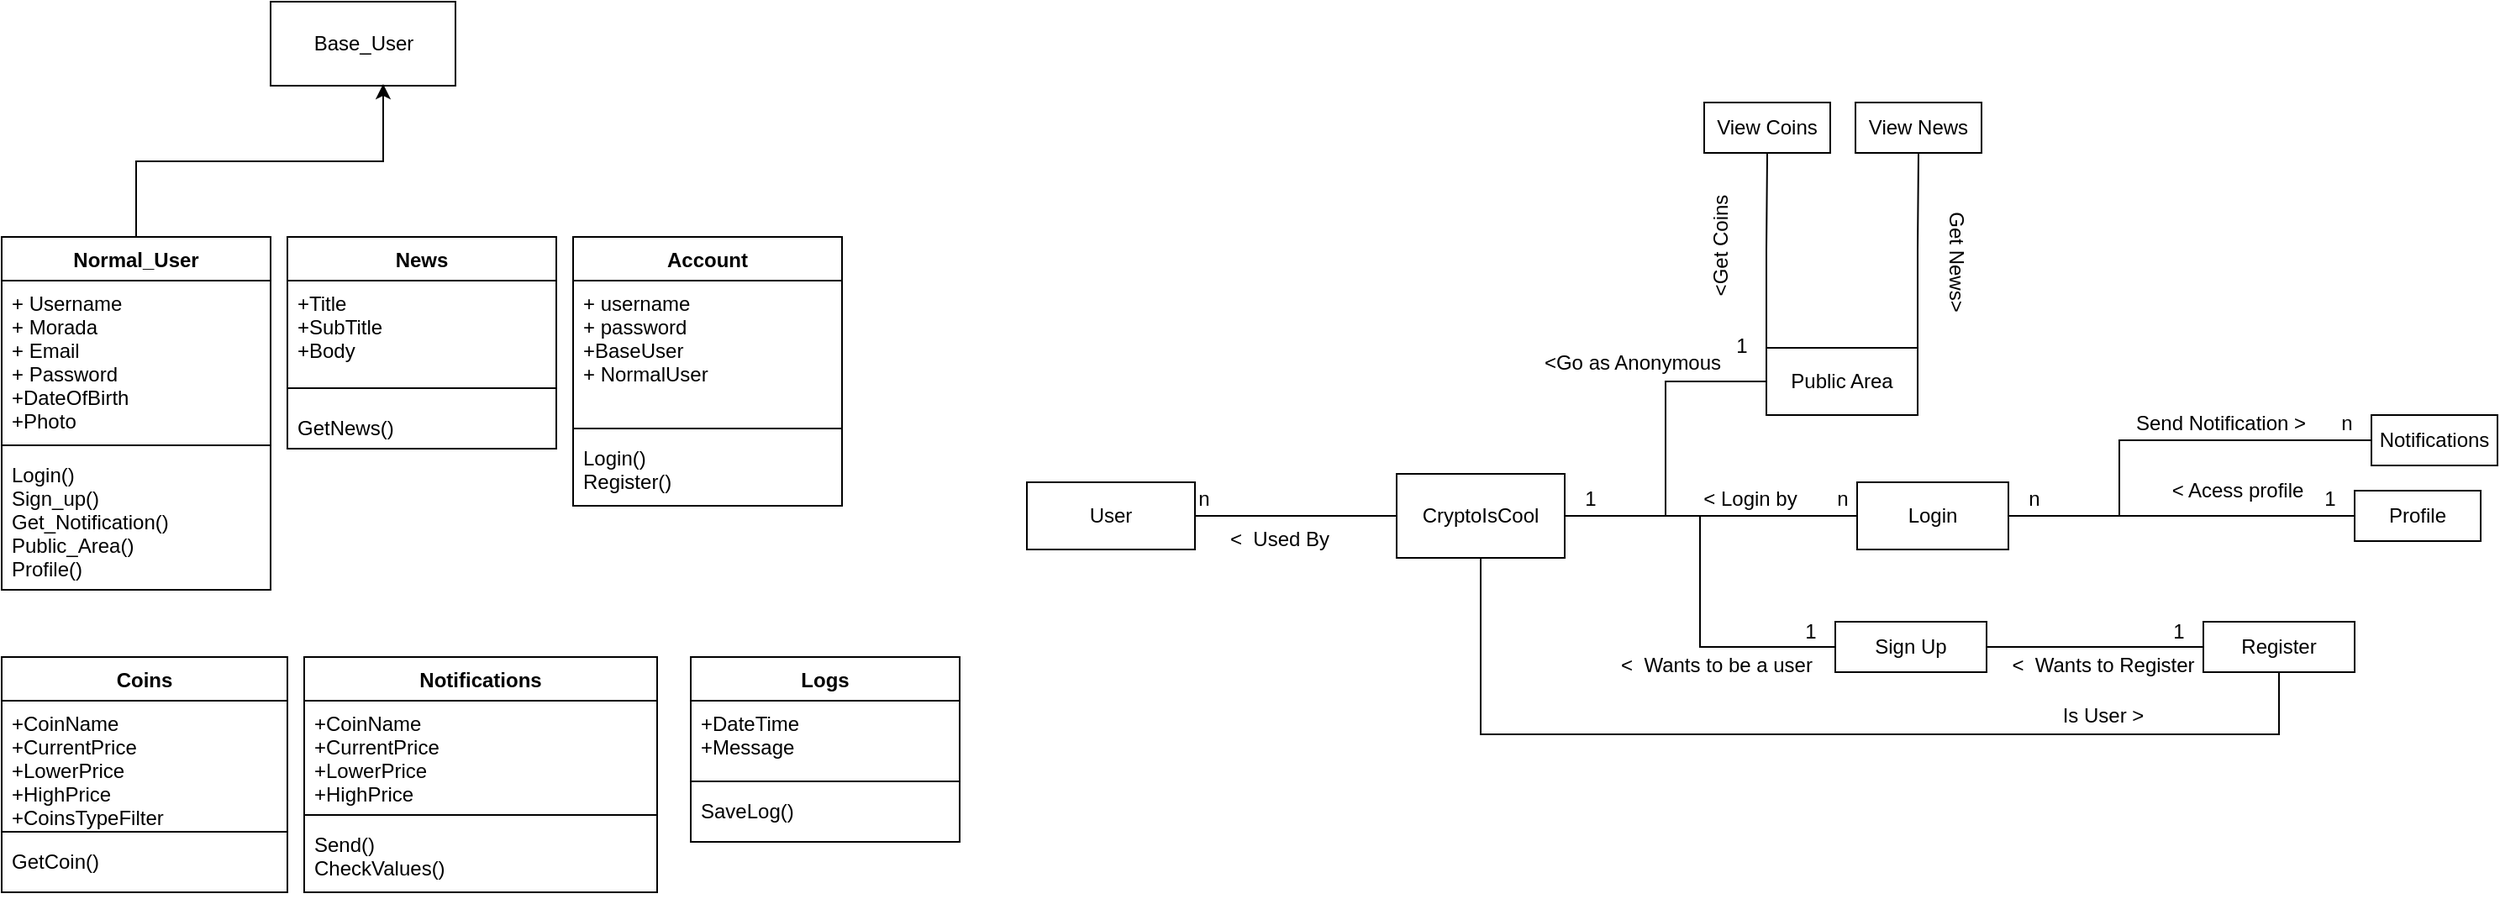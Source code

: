 <mxfile version="20.7.4" type="github">
  <diagram name="Page-1" id="c4acf3e9-155e-7222-9cf6-157b1a14988f">
    <mxGraphModel dx="1434" dy="782" grid="1" gridSize="10" guides="1" tooltips="1" connect="1" arrows="0" fold="1" page="1" pageScale="1" pageWidth="850" pageHeight="1100" background="none" math="0" shadow="0">
      <root>
        <mxCell id="0" />
        <mxCell id="1" parent="0" />
        <mxCell id="1kVBZCadghKIxwW6q3Z--1" value="Base_User" style="html=1;" parent="1" vertex="1">
          <mxGeometry x="200" y="20" width="110" height="50" as="geometry" />
        </mxCell>
        <mxCell id="1kVBZCadghKIxwW6q3Z--12" style="edgeStyle=orthogonalEdgeStyle;rounded=0;orthogonalLoop=1;jettySize=auto;html=1;exitX=0.5;exitY=0;exitDx=0;exitDy=0;entryX=0.609;entryY=0.98;entryDx=0;entryDy=0;entryPerimeter=0;" parent="1" source="1kVBZCadghKIxwW6q3Z--2" target="1kVBZCadghKIxwW6q3Z--1" edge="1">
          <mxGeometry relative="1" as="geometry" />
        </mxCell>
        <mxCell id="1kVBZCadghKIxwW6q3Z--2" value="Normal_User" style="swimlane;fontStyle=1;align=center;verticalAlign=top;childLayout=stackLayout;horizontal=1;startSize=26;horizontalStack=0;resizeParent=1;resizeParentMax=0;resizeLast=0;collapsible=1;marginBottom=0;" parent="1" vertex="1">
          <mxGeometry x="40" y="160" width="160" height="210" as="geometry" />
        </mxCell>
        <mxCell id="1kVBZCadghKIxwW6q3Z--3" value="+ Username&#xa;+ Morada&#xa;+ Email&#xa;+ Password&#xa;+DateOfBirth&#xa;+Photo" style="text;strokeColor=none;fillColor=none;align=left;verticalAlign=top;spacingLeft=4;spacingRight=4;overflow=hidden;rotatable=0;points=[[0,0.5],[1,0.5]];portConstraint=eastwest;" parent="1kVBZCadghKIxwW6q3Z--2" vertex="1">
          <mxGeometry y="26" width="160" height="94" as="geometry" />
        </mxCell>
        <mxCell id="1kVBZCadghKIxwW6q3Z--4" value="" style="line;strokeWidth=1;fillColor=none;align=left;verticalAlign=middle;spacingTop=-1;spacingLeft=3;spacingRight=3;rotatable=0;labelPosition=right;points=[];portConstraint=eastwest;strokeColor=inherit;" parent="1kVBZCadghKIxwW6q3Z--2" vertex="1">
          <mxGeometry y="120" width="160" height="8" as="geometry" />
        </mxCell>
        <mxCell id="1kVBZCadghKIxwW6q3Z--5" value="Login()&#xa;Sign_up()&#xa;Get_Notification()&#xa;Public_Area()&#xa;Profile()&#xa;" style="text;strokeColor=none;fillColor=none;align=left;verticalAlign=top;spacingLeft=4;spacingRight=4;overflow=hidden;rotatable=0;points=[[0,0.5],[1,0.5]];portConstraint=eastwest;" parent="1kVBZCadghKIxwW6q3Z--2" vertex="1">
          <mxGeometry y="128" width="160" height="82" as="geometry" />
        </mxCell>
        <mxCell id="IO16yfaYJcbksJ0PaBm1-2" value="Coins" style="swimlane;fontStyle=1;align=center;verticalAlign=top;childLayout=stackLayout;horizontal=1;startSize=26;horizontalStack=0;resizeParent=1;resizeParentMax=0;resizeLast=0;collapsible=1;marginBottom=0;" parent="1" vertex="1">
          <mxGeometry x="40" y="410" width="170" height="140" as="geometry" />
        </mxCell>
        <mxCell id="IO16yfaYJcbksJ0PaBm1-3" value="+CoinName&#xa;+CurrentPrice&#xa;+LowerPrice&#xa;+HighPrice&#xa;+CoinsTypeFilter&#xa;&#xa;" style="text;strokeColor=none;fillColor=none;align=left;verticalAlign=top;spacingLeft=4;spacingRight=4;overflow=hidden;rotatable=0;points=[[0,0.5],[1,0.5]];portConstraint=eastwest;" parent="IO16yfaYJcbksJ0PaBm1-2" vertex="1">
          <mxGeometry y="26" width="170" height="74" as="geometry" />
        </mxCell>
        <mxCell id="IO16yfaYJcbksJ0PaBm1-4" value="" style="line;strokeWidth=1;fillColor=none;align=left;verticalAlign=middle;spacingTop=-1;spacingLeft=3;spacingRight=3;rotatable=0;labelPosition=right;points=[];portConstraint=eastwest;strokeColor=inherit;" parent="IO16yfaYJcbksJ0PaBm1-2" vertex="1">
          <mxGeometry y="100" width="170" height="8" as="geometry" />
        </mxCell>
        <mxCell id="IO16yfaYJcbksJ0PaBm1-5" value="GetCoin()" style="text;strokeColor=none;fillColor=none;align=left;verticalAlign=top;spacingLeft=4;spacingRight=4;overflow=hidden;rotatable=0;points=[[0,0.5],[1,0.5]];portConstraint=eastwest;" parent="IO16yfaYJcbksJ0PaBm1-2" vertex="1">
          <mxGeometry y="108" width="170" height="32" as="geometry" />
        </mxCell>
        <mxCell id="IO16yfaYJcbksJ0PaBm1-6" value="Account" style="swimlane;fontStyle=1;align=center;verticalAlign=top;childLayout=stackLayout;horizontal=1;startSize=26;horizontalStack=0;resizeParent=1;resizeParentMax=0;resizeLast=0;collapsible=1;marginBottom=0;" parent="1" vertex="1">
          <mxGeometry x="380" y="160" width="160" height="160" as="geometry">
            <mxRectangle x="560" y="160" width="80" height="30" as="alternateBounds" />
          </mxGeometry>
        </mxCell>
        <mxCell id="IO16yfaYJcbksJ0PaBm1-7" value="+ username &#xa;+ password&#xa;+BaseUser &#xa;+ NormalUser&#xa;" style="text;strokeColor=none;fillColor=none;align=left;verticalAlign=top;spacingLeft=4;spacingRight=4;overflow=hidden;rotatable=0;points=[[0,0.5],[1,0.5]];portConstraint=eastwest;" parent="IO16yfaYJcbksJ0PaBm1-6" vertex="1">
          <mxGeometry y="26" width="160" height="84" as="geometry" />
        </mxCell>
        <mxCell id="IO16yfaYJcbksJ0PaBm1-8" value="" style="line;strokeWidth=1;fillColor=none;align=left;verticalAlign=middle;spacingTop=-1;spacingLeft=3;spacingRight=3;rotatable=0;labelPosition=right;points=[];portConstraint=eastwest;strokeColor=inherit;" parent="IO16yfaYJcbksJ0PaBm1-6" vertex="1">
          <mxGeometry y="110" width="160" height="8" as="geometry" />
        </mxCell>
        <mxCell id="IO16yfaYJcbksJ0PaBm1-9" value="Login() &#xa;Register()" style="text;strokeColor=none;fillColor=none;align=left;verticalAlign=top;spacingLeft=4;spacingRight=4;overflow=hidden;rotatable=0;points=[[0,0.5],[1,0.5]];portConstraint=eastwest;" parent="IO16yfaYJcbksJ0PaBm1-6" vertex="1">
          <mxGeometry y="118" width="160" height="42" as="geometry" />
        </mxCell>
        <mxCell id="R11sex2J8XhDxBknBM0T-1" value="Notifications" style="swimlane;fontStyle=1;align=center;verticalAlign=top;childLayout=stackLayout;horizontal=1;startSize=26;horizontalStack=0;resizeParent=1;resizeParentMax=0;resizeLast=0;collapsible=1;marginBottom=0;" parent="1" vertex="1">
          <mxGeometry x="220" y="410" width="210" height="140" as="geometry" />
        </mxCell>
        <mxCell id="R11sex2J8XhDxBknBM0T-2" value="+CoinName&#xa;+CurrentPrice&#xa;+LowerPrice&#xa;+HighPrice" style="text;strokeColor=none;fillColor=none;align=left;verticalAlign=top;spacingLeft=4;spacingRight=4;overflow=hidden;rotatable=0;points=[[0,0.5],[1,0.5]];portConstraint=eastwest;" parent="R11sex2J8XhDxBknBM0T-1" vertex="1">
          <mxGeometry y="26" width="210" height="64" as="geometry" />
        </mxCell>
        <mxCell id="R11sex2J8XhDxBknBM0T-3" value="" style="line;strokeWidth=1;fillColor=none;align=left;verticalAlign=middle;spacingTop=-1;spacingLeft=3;spacingRight=3;rotatable=0;labelPosition=right;points=[];portConstraint=eastwest;strokeColor=inherit;" parent="R11sex2J8XhDxBknBM0T-1" vertex="1">
          <mxGeometry y="90" width="210" height="8" as="geometry" />
        </mxCell>
        <mxCell id="R11sex2J8XhDxBknBM0T-4" value="Send()&#xa;CheckValues()&#xa;" style="text;strokeColor=none;fillColor=none;align=left;verticalAlign=top;spacingLeft=4;spacingRight=4;overflow=hidden;rotatable=0;points=[[0,0.5],[1,0.5]];portConstraint=eastwest;" parent="R11sex2J8XhDxBknBM0T-1" vertex="1">
          <mxGeometry y="98" width="210" height="42" as="geometry" />
        </mxCell>
        <mxCell id="R11sex2J8XhDxBknBM0T-5" value="News" style="swimlane;fontStyle=1;align=center;verticalAlign=top;childLayout=stackLayout;horizontal=1;startSize=26;horizontalStack=0;resizeParent=1;resizeParentMax=0;resizeLast=0;collapsible=1;marginBottom=0;" parent="1" vertex="1">
          <mxGeometry x="210" y="160" width="160" height="126" as="geometry" />
        </mxCell>
        <mxCell id="R11sex2J8XhDxBknBM0T-6" value="+Title&#xa;+SubTitle&#xa;+Body&#xa;" style="text;strokeColor=none;fillColor=none;align=left;verticalAlign=top;spacingLeft=4;spacingRight=4;overflow=hidden;rotatable=0;points=[[0,0.5],[1,0.5]];portConstraint=eastwest;" parent="R11sex2J8XhDxBknBM0T-5" vertex="1">
          <mxGeometry y="26" width="160" height="54" as="geometry" />
        </mxCell>
        <mxCell id="R11sex2J8XhDxBknBM0T-7" value="" style="line;strokeWidth=1;fillColor=none;align=left;verticalAlign=middle;spacingTop=-1;spacingLeft=3;spacingRight=3;rotatable=0;labelPosition=right;points=[];portConstraint=eastwest;strokeColor=inherit;" parent="R11sex2J8XhDxBknBM0T-5" vertex="1">
          <mxGeometry y="80" width="160" height="20" as="geometry" />
        </mxCell>
        <mxCell id="R11sex2J8XhDxBknBM0T-8" value="GetNews()" style="text;strokeColor=none;fillColor=none;align=left;verticalAlign=top;spacingLeft=4;spacingRight=4;overflow=hidden;rotatable=0;points=[[0,0.5],[1,0.5]];portConstraint=eastwest;" parent="R11sex2J8XhDxBknBM0T-5" vertex="1">
          <mxGeometry y="100" width="160" height="26" as="geometry" />
        </mxCell>
        <mxCell id="wNefDF-Ug13ksWRHXuMs-5" value="Logs" style="swimlane;fontStyle=1;align=center;verticalAlign=top;childLayout=stackLayout;horizontal=1;startSize=26;horizontalStack=0;resizeParent=1;resizeParentMax=0;resizeLast=0;collapsible=1;marginBottom=0;" parent="1" vertex="1">
          <mxGeometry x="450" y="410" width="160" height="110" as="geometry">
            <mxRectangle x="560" y="160" width="80" height="30" as="alternateBounds" />
          </mxGeometry>
        </mxCell>
        <mxCell id="wNefDF-Ug13ksWRHXuMs-6" value="+DateTime&#xa;+Message&#xa;&#xa;" style="text;strokeColor=none;fillColor=none;align=left;verticalAlign=top;spacingLeft=4;spacingRight=4;overflow=hidden;rotatable=0;points=[[0,0.5],[1,0.5]];portConstraint=eastwest;" parent="wNefDF-Ug13ksWRHXuMs-5" vertex="1">
          <mxGeometry y="26" width="160" height="44" as="geometry" />
        </mxCell>
        <mxCell id="wNefDF-Ug13ksWRHXuMs-7" value="" style="line;strokeWidth=1;fillColor=none;align=left;verticalAlign=middle;spacingTop=-1;spacingLeft=3;spacingRight=3;rotatable=0;labelPosition=right;points=[];portConstraint=eastwest;strokeColor=inherit;" parent="wNefDF-Ug13ksWRHXuMs-5" vertex="1">
          <mxGeometry y="70" width="160" height="8" as="geometry" />
        </mxCell>
        <mxCell id="wNefDF-Ug13ksWRHXuMs-8" value="SaveLog()" style="text;strokeColor=none;fillColor=none;align=left;verticalAlign=top;spacingLeft=4;spacingRight=4;overflow=hidden;rotatable=0;points=[[0,0.5],[1,0.5]];portConstraint=eastwest;" parent="wNefDF-Ug13ksWRHXuMs-5" vertex="1">
          <mxGeometry y="78" width="160" height="32" as="geometry" />
        </mxCell>
        <mxCell id="3bROthYm2jGqGSW9misx-4" style="edgeStyle=orthogonalEdgeStyle;rounded=0;orthogonalLoop=1;jettySize=auto;html=1;exitX=1;exitY=0.5;exitDx=0;exitDy=0;entryX=0;entryY=0.5;entryDx=0;entryDy=0;endArrow=none;endFill=0;" parent="1" source="3bROthYm2jGqGSW9misx-1" target="3bROthYm2jGqGSW9misx-2" edge="1">
          <mxGeometry relative="1" as="geometry" />
        </mxCell>
        <mxCell id="3bROthYm2jGqGSW9misx-1" value="User" style="rounded=0;whiteSpace=wrap;html=1;" parent="1" vertex="1">
          <mxGeometry x="650" y="306" width="100" height="40" as="geometry" />
        </mxCell>
        <mxCell id="3bROthYm2jGqGSW9misx-10" style="edgeStyle=orthogonalEdgeStyle;rounded=0;orthogonalLoop=1;jettySize=auto;html=1;exitX=1;exitY=0.5;exitDx=0;exitDy=0;endArrow=none;endFill=0;" parent="1" source="3bROthYm2jGqGSW9misx-2" target="3bROthYm2jGqGSW9misx-5" edge="1">
          <mxGeometry relative="1" as="geometry" />
        </mxCell>
        <mxCell id="3bROthYm2jGqGSW9misx-12" style="edgeStyle=orthogonalEdgeStyle;rounded=0;orthogonalLoop=1;jettySize=auto;html=1;exitX=1;exitY=0.5;exitDx=0;exitDy=0;entryX=0;entryY=0.5;entryDx=0;entryDy=0;endArrow=none;endFill=0;" parent="1" source="3bROthYm2jGqGSW9misx-2" target="3bROthYm2jGqGSW9misx-6" edge="1">
          <mxGeometry relative="1" as="geometry" />
        </mxCell>
        <mxCell id="3bROthYm2jGqGSW9misx-2" value="CryptoIsCool" style="rounded=0;whiteSpace=wrap;html=1;" parent="1" vertex="1">
          <mxGeometry x="870" y="301" width="100" height="50" as="geometry" />
        </mxCell>
        <mxCell id="3bROthYm2jGqGSW9misx-29" style="edgeStyle=orthogonalEdgeStyle;rounded=0;orthogonalLoop=1;jettySize=auto;html=1;exitX=1;exitY=0.5;exitDx=0;exitDy=0;entryX=0;entryY=0.5;entryDx=0;entryDy=0;endArrow=none;endFill=0;" parent="1" source="3bROthYm2jGqGSW9misx-5" target="3bROthYm2jGqGSW9misx-19" edge="1">
          <mxGeometry relative="1" as="geometry" />
        </mxCell>
        <mxCell id="3bROthYm2jGqGSW9misx-31" style="edgeStyle=orthogonalEdgeStyle;rounded=0;orthogonalLoop=1;jettySize=auto;html=1;exitX=1;exitY=0.5;exitDx=0;exitDy=0;entryX=0;entryY=0.5;entryDx=0;entryDy=0;endArrow=none;endFill=0;" parent="1" source="3bROthYm2jGqGSW9misx-5" target="3bROthYm2jGqGSW9misx-30" edge="1">
          <mxGeometry relative="1" as="geometry">
            <Array as="points">
              <mxPoint x="1300" y="326" />
              <mxPoint x="1300" y="281" />
            </Array>
          </mxGeometry>
        </mxCell>
        <mxCell id="3bROthYm2jGqGSW9misx-5" value="Login" style="rounded=0;whiteSpace=wrap;html=1;" parent="1" vertex="1">
          <mxGeometry x="1144" y="306" width="90" height="40" as="geometry" />
        </mxCell>
        <mxCell id="3bROthYm2jGqGSW9misx-15" style="edgeStyle=orthogonalEdgeStyle;rounded=0;orthogonalLoop=1;jettySize=auto;html=1;exitX=1;exitY=0.5;exitDx=0;exitDy=0;entryX=0;entryY=0.5;entryDx=0;entryDy=0;endArrow=none;endFill=0;" parent="1" source="3bROthYm2jGqGSW9misx-6" target="3bROthYm2jGqGSW9misx-13" edge="1">
          <mxGeometry relative="1" as="geometry" />
        </mxCell>
        <mxCell id="3bROthYm2jGqGSW9misx-6" value="Sign Up" style="rounded=0;whiteSpace=wrap;html=1;" parent="1" vertex="1">
          <mxGeometry x="1131" y="389" width="90" height="30" as="geometry" />
        </mxCell>
        <mxCell id="3bROthYm2jGqGSW9misx-27" style="edgeStyle=orthogonalEdgeStyle;rounded=0;orthogonalLoop=1;jettySize=auto;html=1;exitX=0;exitY=0;exitDx=0;exitDy=0;entryX=0.5;entryY=1;entryDx=0;entryDy=0;endArrow=none;endFill=0;" parent="1" source="3bROthYm2jGqGSW9misx-7" target="3bROthYm2jGqGSW9misx-21" edge="1">
          <mxGeometry relative="1" as="geometry" />
        </mxCell>
        <mxCell id="3bROthYm2jGqGSW9misx-28" style="edgeStyle=orthogonalEdgeStyle;rounded=0;orthogonalLoop=1;jettySize=auto;html=1;exitX=1;exitY=0;exitDx=0;exitDy=0;entryX=0.5;entryY=1;entryDx=0;entryDy=0;endArrow=none;endFill=0;" parent="1" source="3bROthYm2jGqGSW9misx-7" target="3bROthYm2jGqGSW9misx-20" edge="1">
          <mxGeometry relative="1" as="geometry" />
        </mxCell>
        <mxCell id="3bROthYm2jGqGSW9misx-7" value="Public Area" style="rounded=0;whiteSpace=wrap;html=1;" parent="1" vertex="1">
          <mxGeometry x="1090" y="226" width="90" height="40" as="geometry" />
        </mxCell>
        <mxCell id="3bROthYm2jGqGSW9misx-8" style="edgeStyle=orthogonalEdgeStyle;rounded=0;orthogonalLoop=1;jettySize=auto;html=1;exitX=0;exitY=0.5;exitDx=0;exitDy=0;entryX=1;entryY=0.5;entryDx=0;entryDy=0;endArrow=none;endFill=0;" parent="1" source="3bROthYm2jGqGSW9misx-7" target="3bROthYm2jGqGSW9misx-2" edge="1">
          <mxGeometry relative="1" as="geometry">
            <mxPoint x="760" y="336" as="sourcePoint" />
            <mxPoint x="880" y="336" as="targetPoint" />
          </mxGeometry>
        </mxCell>
        <mxCell id="3bROthYm2jGqGSW9misx-18" style="edgeStyle=orthogonalEdgeStyle;rounded=0;orthogonalLoop=1;jettySize=auto;html=1;exitX=0.5;exitY=1;exitDx=0;exitDy=0;entryX=0.5;entryY=1;entryDx=0;entryDy=0;endArrow=none;endFill=0;" parent="1" source="3bROthYm2jGqGSW9misx-13" target="3bROthYm2jGqGSW9misx-2" edge="1">
          <mxGeometry relative="1" as="geometry">
            <Array as="points">
              <mxPoint x="1395" y="456" />
              <mxPoint x="920" y="456" />
            </Array>
          </mxGeometry>
        </mxCell>
        <mxCell id="3bROthYm2jGqGSW9misx-13" value="Register" style="rounded=0;whiteSpace=wrap;html=1;" parent="1" vertex="1">
          <mxGeometry x="1350" y="389" width="90" height="30" as="geometry" />
        </mxCell>
        <mxCell id="3bROthYm2jGqGSW9misx-19" value="Profile" style="rounded=0;whiteSpace=wrap;html=1;" parent="1" vertex="1">
          <mxGeometry x="1440" y="311" width="75" height="30" as="geometry" />
        </mxCell>
        <mxCell id="3bROthYm2jGqGSW9misx-20" value="View News" style="rounded=0;whiteSpace=wrap;html=1;" parent="1" vertex="1">
          <mxGeometry x="1143" y="80" width="75" height="30" as="geometry" />
        </mxCell>
        <mxCell id="3bROthYm2jGqGSW9misx-21" value="View Coins" style="rounded=0;whiteSpace=wrap;html=1;" parent="1" vertex="1">
          <mxGeometry x="1053" y="80" width="75" height="30" as="geometry" />
        </mxCell>
        <mxCell id="3bROthYm2jGqGSW9misx-30" value="Notifications" style="rounded=0;whiteSpace=wrap;html=1;" parent="1" vertex="1">
          <mxGeometry x="1450" y="266" width="75" height="30" as="geometry" />
        </mxCell>
        <mxCell id="RBcLhMg4W2igUa8MATPz-1" value="n" style="text;html=1;align=center;verticalAlign=middle;resizable=0;points=[];autosize=1;strokeColor=none;fillColor=none;" vertex="1" parent="1">
          <mxGeometry x="740" y="301" width="30" height="30" as="geometry" />
        </mxCell>
        <mxCell id="RBcLhMg4W2igUa8MATPz-2" value="1" style="text;html=1;align=center;verticalAlign=middle;resizable=0;points=[];autosize=1;strokeColor=none;fillColor=none;" vertex="1" parent="1">
          <mxGeometry x="970" y="301" width="30" height="30" as="geometry" />
        </mxCell>
        <mxCell id="RBcLhMg4W2igUa8MATPz-3" value="n" style="text;html=1;align=center;verticalAlign=middle;resizable=0;points=[];autosize=1;strokeColor=none;fillColor=none;" vertex="1" parent="1">
          <mxGeometry x="1120" y="301" width="30" height="30" as="geometry" />
        </mxCell>
        <mxCell id="RBcLhMg4W2igUa8MATPz-4" value="1" style="text;html=1;align=center;verticalAlign=middle;resizable=0;points=[];autosize=1;strokeColor=none;fillColor=none;" vertex="1" parent="1">
          <mxGeometry x="1060" y="210" width="30" height="30" as="geometry" />
        </mxCell>
        <mxCell id="RBcLhMg4W2igUa8MATPz-5" value="1" style="text;html=1;align=center;verticalAlign=middle;resizable=0;points=[];autosize=1;strokeColor=none;fillColor=none;" vertex="1" parent="1">
          <mxGeometry x="1101" y="380" width="30" height="30" as="geometry" />
        </mxCell>
        <mxCell id="RBcLhMg4W2igUa8MATPz-6" value="1" style="text;html=1;align=center;verticalAlign=middle;resizable=0;points=[];autosize=1;strokeColor=none;fillColor=none;" vertex="1" parent="1">
          <mxGeometry x="1320" y="380" width="30" height="30" as="geometry" />
        </mxCell>
        <mxCell id="RBcLhMg4W2igUa8MATPz-7" value="1" style="text;html=1;align=center;verticalAlign=middle;resizable=0;points=[];autosize=1;strokeColor=none;fillColor=none;" vertex="1" parent="1">
          <mxGeometry x="1410" y="301" width="30" height="30" as="geometry" />
        </mxCell>
        <mxCell id="RBcLhMg4W2igUa8MATPz-8" value="n" style="text;html=1;align=center;verticalAlign=middle;resizable=0;points=[];autosize=1;strokeColor=none;fillColor=none;" vertex="1" parent="1">
          <mxGeometry x="1234" y="301" width="30" height="30" as="geometry" />
        </mxCell>
        <mxCell id="RBcLhMg4W2igUa8MATPz-9" value="n" style="text;html=1;align=center;verticalAlign=middle;resizable=0;points=[];autosize=1;strokeColor=none;fillColor=none;" vertex="1" parent="1">
          <mxGeometry x="1420" y="256" width="30" height="30" as="geometry" />
        </mxCell>
        <mxCell id="RBcLhMg4W2igUa8MATPz-10" value="&amp;lt;&amp;nbsp; Used By" style="text;html=1;align=center;verticalAlign=middle;resizable=0;points=[];autosize=1;strokeColor=none;fillColor=none;" vertex="1" parent="1">
          <mxGeometry x="760" y="325" width="80" height="30" as="geometry" />
        </mxCell>
        <mxCell id="RBcLhMg4W2igUa8MATPz-11" value="&amp;lt;Go as Anonymous" style="text;html=1;align=center;verticalAlign=middle;resizable=0;points=[];autosize=1;strokeColor=none;fillColor=none;" vertex="1" parent="1">
          <mxGeometry x="945" y="220" width="130" height="30" as="geometry" />
        </mxCell>
        <mxCell id="RBcLhMg4W2igUa8MATPz-12" value="&amp;lt; Login by" style="text;html=1;align=center;verticalAlign=middle;resizable=0;points=[];autosize=1;strokeColor=none;fillColor=none;" vertex="1" parent="1">
          <mxGeometry x="1040" y="301" width="80" height="30" as="geometry" />
        </mxCell>
        <mxCell id="RBcLhMg4W2igUa8MATPz-13" value="&amp;lt;&amp;nbsp; Wants to be a user" style="text;html=1;align=center;verticalAlign=middle;resizable=0;points=[];autosize=1;strokeColor=none;fillColor=none;" vertex="1" parent="1">
          <mxGeometry x="990" y="400" width="140" height="30" as="geometry" />
        </mxCell>
        <mxCell id="RBcLhMg4W2igUa8MATPz-14" value="Is User &amp;gt;" style="text;html=1;align=center;verticalAlign=middle;resizable=0;points=[];autosize=1;strokeColor=none;fillColor=none;" vertex="1" parent="1">
          <mxGeometry x="1255" y="430" width="70" height="30" as="geometry" />
        </mxCell>
        <mxCell id="RBcLhMg4W2igUa8MATPz-16" value="&amp;lt;&amp;nbsp; Wants to Register" style="text;html=1;align=center;verticalAlign=middle;resizable=0;points=[];autosize=1;strokeColor=none;fillColor=none;" vertex="1" parent="1">
          <mxGeometry x="1225" y="400" width="130" height="30" as="geometry" />
        </mxCell>
        <mxCell id="RBcLhMg4W2igUa8MATPz-17" value="Send Notification &amp;gt;" style="text;html=1;align=center;verticalAlign=middle;resizable=0;points=[];autosize=1;strokeColor=none;fillColor=none;" vertex="1" parent="1">
          <mxGeometry x="1295" y="256" width="130" height="30" as="geometry" />
        </mxCell>
        <mxCell id="RBcLhMg4W2igUa8MATPz-18" value="&amp;lt; Acess profile" style="text;html=1;align=center;verticalAlign=middle;resizable=0;points=[];autosize=1;strokeColor=none;fillColor=none;" vertex="1" parent="1">
          <mxGeometry x="1320" y="296" width="100" height="30" as="geometry" />
        </mxCell>
        <mxCell id="RBcLhMg4W2igUa8MATPz-19" value="Get News&amp;gt;" style="text;html=1;strokeColor=none;fillColor=none;align=center;verticalAlign=middle;whiteSpace=wrap;rounded=0;rotation=90;" vertex="1" parent="1">
          <mxGeometry x="1160" y="160" width="86" height="30" as="geometry" />
        </mxCell>
        <mxCell id="RBcLhMg4W2igUa8MATPz-20" value="&amp;lt;Get Coins" style="text;html=1;strokeColor=none;fillColor=none;align=center;verticalAlign=middle;whiteSpace=wrap;rounded=0;rotation=-90;" vertex="1" parent="1">
          <mxGeometry x="1020" y="150" width="86" height="30" as="geometry" />
        </mxCell>
      </root>
    </mxGraphModel>
  </diagram>
</mxfile>
